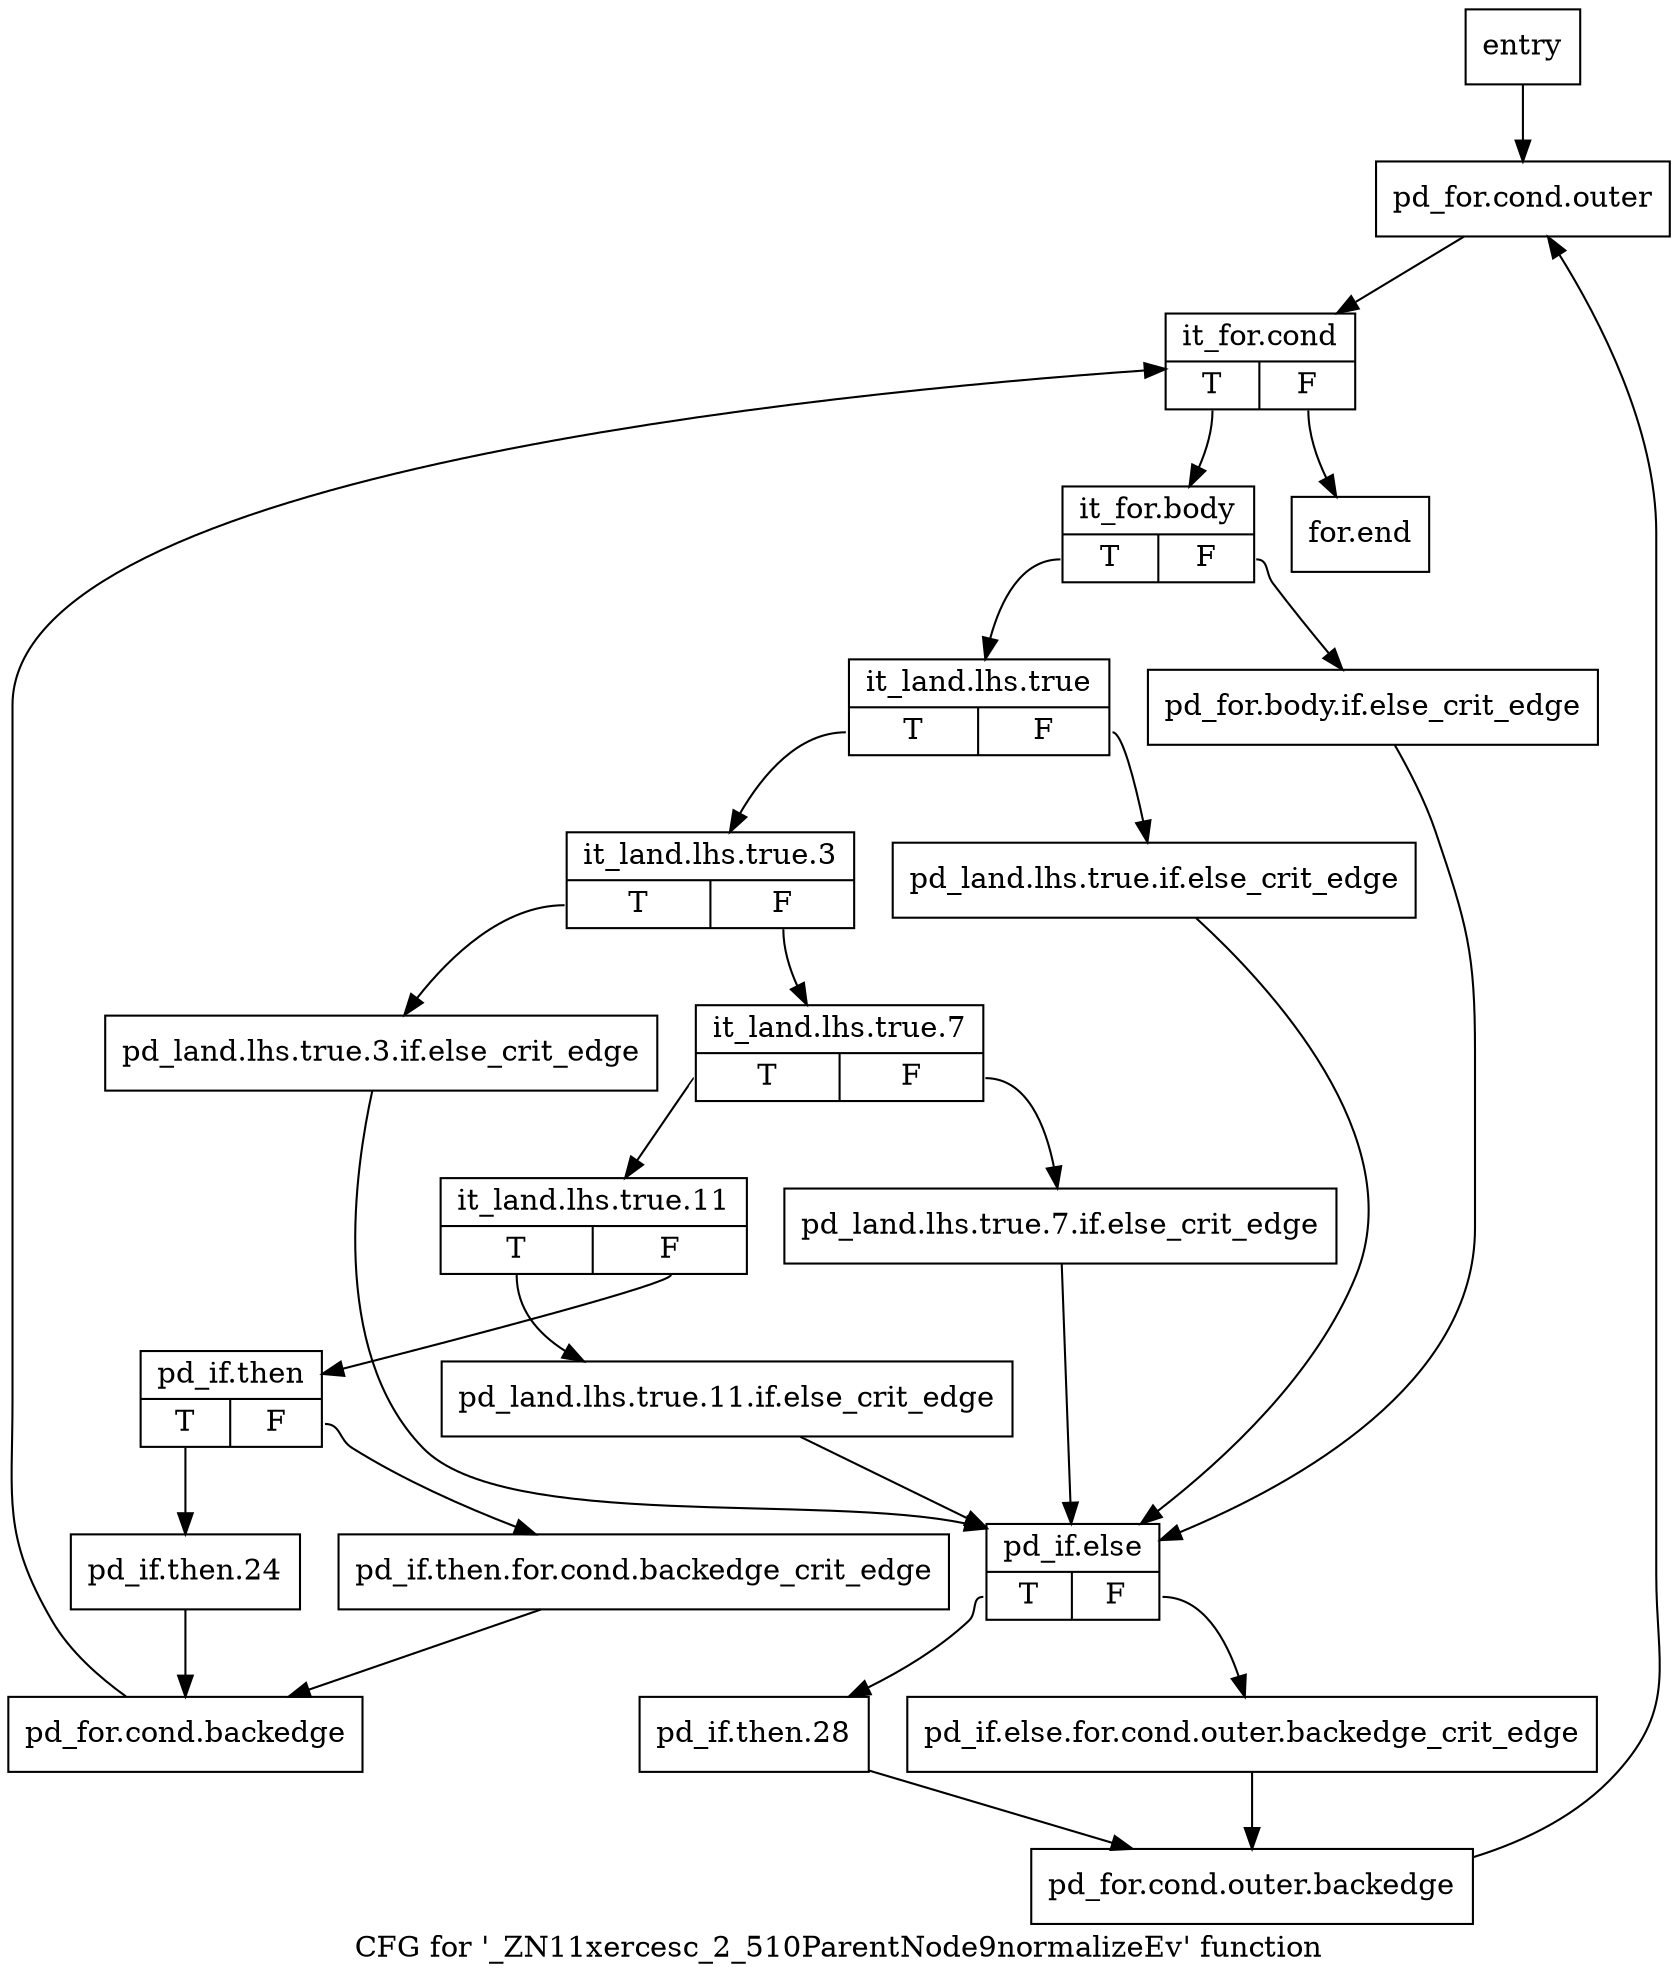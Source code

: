 digraph "CFG for '_ZN11xercesc_2_510ParentNode9normalizeEv' function" {
	label="CFG for '_ZN11xercesc_2_510ParentNode9normalizeEv' function";

	Node0x3c5b0c0 [shape=record,label="{entry}"];
	Node0x3c5b0c0 -> Node0x3c5b590;
	Node0x3c5b590 [shape=record,label="{pd_for.cond.outer}"];
	Node0x3c5b590 -> Node0x3c5b5e0;
	Node0x3c5b5e0 [shape=record,label="{it_for.cond|{<s0>T|<s1>F}}"];
	Node0x3c5b5e0:s0 -> Node0x3c5b630;
	Node0x3c5b5e0:s1 -> Node0x3c5bbd0;
	Node0x3c5b630 [shape=record,label="{it_for.body|{<s0>T|<s1>F}}"];
	Node0x3c5b630:s0 -> Node0x3c5b6d0;
	Node0x3c5b630:s1 -> Node0x3c5b680;
	Node0x3c5b680 [shape=record,label="{pd_for.body.if.else_crit_edge}"];
	Node0x3c5b680 -> Node0x3c5ba90;
	Node0x3c5b6d0 [shape=record,label="{it_land.lhs.true|{<s0>T|<s1>F}}"];
	Node0x3c5b6d0:s0 -> Node0x3c5b770;
	Node0x3c5b6d0:s1 -> Node0x3c5b720;
	Node0x3c5b720 [shape=record,label="{pd_land.lhs.true.if.else_crit_edge}"];
	Node0x3c5b720 -> Node0x3c5ba90;
	Node0x3c5b770 [shape=record,label="{it_land.lhs.true.3|{<s0>T|<s1>F}}"];
	Node0x3c5b770:s0 -> Node0x3c5b7c0;
	Node0x3c5b770:s1 -> Node0x3c5b810;
	Node0x3c5b7c0 [shape=record,label="{pd_land.lhs.true.3.if.else_crit_edge}"];
	Node0x3c5b7c0 -> Node0x3c5ba90;
	Node0x3c5b810 [shape=record,label="{it_land.lhs.true.7|{<s0>T|<s1>F}}"];
	Node0x3c5b810:s0 -> Node0x3c5b8b0;
	Node0x3c5b810:s1 -> Node0x3c5b860;
	Node0x3c5b860 [shape=record,label="{pd_land.lhs.true.7.if.else_crit_edge}"];
	Node0x3c5b860 -> Node0x3c5ba90;
	Node0x3c5b8b0 [shape=record,label="{it_land.lhs.true.11|{<s0>T|<s1>F}}"];
	Node0x3c5b8b0:s0 -> Node0x3c5b900;
	Node0x3c5b8b0:s1 -> Node0x3c5b950;
	Node0x3c5b900 [shape=record,label="{pd_land.lhs.true.11.if.else_crit_edge}"];
	Node0x3c5b900 -> Node0x3c5ba90;
	Node0x3c5b950 [shape=record,label="{pd_if.then|{<s0>T|<s1>F}}"];
	Node0x3c5b950:s0 -> Node0x3c5b9f0;
	Node0x3c5b950:s1 -> Node0x3c5b9a0;
	Node0x3c5b9a0 [shape=record,label="{pd_if.then.for.cond.backedge_crit_edge}"];
	Node0x3c5b9a0 -> Node0x3c5ba40;
	Node0x3c5b9f0 [shape=record,label="{pd_if.then.24}"];
	Node0x3c5b9f0 -> Node0x3c5ba40;
	Node0x3c5ba40 [shape=record,label="{pd_for.cond.backedge}"];
	Node0x3c5ba40 -> Node0x3c5b5e0;
	Node0x3c5ba90 [shape=record,label="{pd_if.else|{<s0>T|<s1>F}}"];
	Node0x3c5ba90:s0 -> Node0x3c5bb30;
	Node0x3c5ba90:s1 -> Node0x3c5bae0;
	Node0x3c5bae0 [shape=record,label="{pd_if.else.for.cond.outer.backedge_crit_edge}"];
	Node0x3c5bae0 -> Node0x3c5bb80;
	Node0x3c5bb30 [shape=record,label="{pd_if.then.28}"];
	Node0x3c5bb30 -> Node0x3c5bb80;
	Node0x3c5bb80 [shape=record,label="{pd_for.cond.outer.backedge}"];
	Node0x3c5bb80 -> Node0x3c5b590;
	Node0x3c5bbd0 [shape=record,label="{for.end}"];
}

